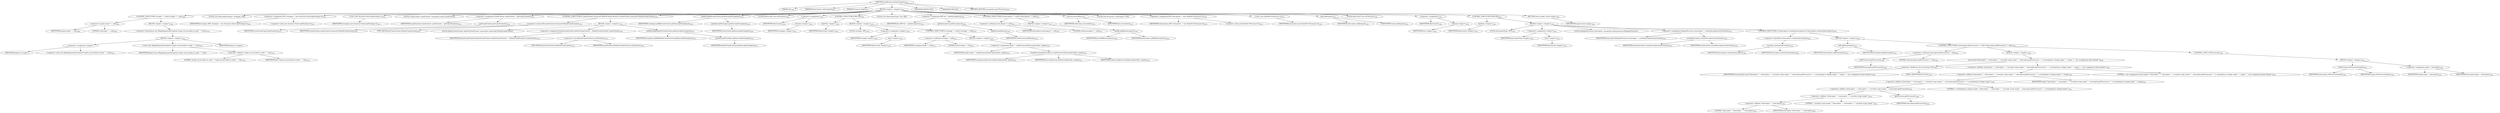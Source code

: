 digraph "wrapProcessorInInterceptors" {  
"3436" [label = <(METHOD,wrapProcessorInInterceptors)<SUB>1907</SUB>> ]
"512" [label = <(PARAM,this)<SUB>1907</SUB>> ]
"3437" [label = <(PARAM,RouteContext routeContext)<SUB>1907</SUB>> ]
"3438" [label = <(PARAM,Processor target)<SUB>1907</SUB>> ]
"3439" [label = <(BLOCK,&lt;empty&gt;,&lt;empty&gt;)<SUB>1907</SUB>> ]
"3440" [label = <(CONTROL_STRUCTURE,if (target == null),if (target == null))<SUB>1909</SUB>> ]
"3441" [label = <(&lt;operator&gt;.equals,target == null)<SUB>1909</SUB>> ]
"3442" [label = <(IDENTIFIER,target,target == null)<SUB>1909</SUB>> ]
"3443" [label = <(LITERAL,null,target == null)<SUB>1909</SUB>> ]
"3444" [label = <(BLOCK,&lt;empty&gt;,&lt;empty&gt;)<SUB>1909</SUB>> ]
"3445" [label = <(&lt;operator&gt;.throw,throw new IllegalArgumentException(&quot;target not provided on node: &quot; + this);)<SUB>1910</SUB>> ]
"3446" [label = <(BLOCK,&lt;empty&gt;,&lt;empty&gt;)<SUB>1910</SUB>> ]
"3447" [label = <(&lt;operator&gt;.assignment,&lt;empty&gt;)> ]
"3448" [label = <(IDENTIFIER,$obj114,&lt;empty&gt;)> ]
"3449" [label = <(&lt;operator&gt;.alloc,new IllegalArgumentException(&quot;target not provided on node: &quot; + this))<SUB>1910</SUB>> ]
"3450" [label = <(&lt;init&gt;,new IllegalArgumentException(&quot;target not provided on node: &quot; + this))<SUB>1910</SUB>> ]
"3451" [label = <(IDENTIFIER,$obj114,new IllegalArgumentException(&quot;target not provided on node: &quot; + this))> ]
"3452" [label = <(&lt;operator&gt;.addition,&quot;target not provided on node: &quot; + this)<SUB>1910</SUB>> ]
"3453" [label = <(LITERAL,&quot;target not provided on node: &quot;,&quot;target not provided on node: &quot; + this)<SUB>1910</SUB>> ]
"511" [label = <(IDENTIFIER,this,&quot;target not provided on node: &quot; + this)<SUB>1910</SUB>> ]
"3454" [label = <(IDENTIFIER,$obj114,&lt;empty&gt;)> ]
"514" [label = <(LOCAL,List&lt;InterceptStrategy&gt; strategies: ANY)> ]
"3455" [label = <(&lt;operator&gt;.assignment,ANY strategies = new ArrayList&lt;InterceptStrategy&gt;())<SUB>1913</SUB>> ]
"3456" [label = <(IDENTIFIER,strategies,ANY strategies = new ArrayList&lt;InterceptStrategy&gt;())<SUB>1913</SUB>> ]
"3457" [label = <(&lt;operator&gt;.alloc,new ArrayList&lt;InterceptStrategy&gt;())<SUB>1913</SUB>> ]
"3458" [label = <(&lt;init&gt;,new ArrayList&lt;InterceptStrategy&gt;())<SUB>1913</SUB>> ]
"513" [label = <(IDENTIFIER,strategies,new ArrayList&lt;InterceptStrategy&gt;())<SUB>1913</SUB>> ]
"3459" [label = <(LOCAL,CamelContext camelContext: org.apache.camel.CamelContext)> ]
"3460" [label = <(&lt;operator&gt;.assignment,CamelContext camelContext = getCamelContext())<SUB>1914</SUB>> ]
"3461" [label = <(IDENTIFIER,camelContext,CamelContext camelContext = getCamelContext())<SUB>1914</SUB>> ]
"3462" [label = <(getCamelContext,getCamelContext())<SUB>1914</SUB>> ]
"3463" [label = <(IDENTIFIER,routeContext,getCamelContext())<SUB>1914</SUB>> ]
"3464" [label = <(CONTROL_STRUCTURE,if (camelContext instanceof DefaultCamelContext),if (camelContext instanceof DefaultCamelContext))<SUB>1915</SUB>> ]
"3465" [label = <(&lt;operator&gt;.instanceOf,camelContext instanceof DefaultCamelContext)<SUB>1915</SUB>> ]
"3466" [label = <(IDENTIFIER,camelContext,camelContext instanceof DefaultCamelContext)<SUB>1915</SUB>> ]
"3467" [label = <(TYPE_REF,DefaultCamelContext,DefaultCamelContext)<SUB>1915</SUB>> ]
"3468" [label = <(BLOCK,&lt;empty&gt;,&lt;empty&gt;)<SUB>1915</SUB>> ]
"3469" [label = <(LOCAL,DefaultCamelContext defaultCamelContext: org.apache.camel.impl.DefaultCamelContext)> ]
"3470" [label = <(&lt;operator&gt;.assignment,DefaultCamelContext defaultCamelContext = (DefaultCamelContext) camelContext)<SUB>1916</SUB>> ]
"3471" [label = <(IDENTIFIER,defaultCamelContext,DefaultCamelContext defaultCamelContext = (DefaultCamelContext) camelContext)<SUB>1916</SUB>> ]
"3472" [label = <(&lt;operator&gt;.cast,(DefaultCamelContext) camelContext)<SUB>1916</SUB>> ]
"3473" [label = <(TYPE_REF,DefaultCamelContext,DefaultCamelContext)<SUB>1916</SUB>> ]
"3474" [label = <(IDENTIFIER,camelContext,(DefaultCamelContext) camelContext)<SUB>1916</SUB>> ]
"3475" [label = <(addAll,addAll(defaultCamelContext.getInterceptStrategies()))<SUB>1917</SUB>> ]
"3476" [label = <(IDENTIFIER,strategies,addAll(defaultCamelContext.getInterceptStrategies()))<SUB>1917</SUB>> ]
"3477" [label = <(getInterceptStrategies,getInterceptStrategies())<SUB>1917</SUB>> ]
"3478" [label = <(IDENTIFIER,defaultCamelContext,getInterceptStrategies())<SUB>1917</SUB>> ]
"3479" [label = <(addAll,addAll(routeContext.getInterceptStrategies()))<SUB>1919</SUB>> ]
"3480" [label = <(IDENTIFIER,strategies,addAll(routeContext.getInterceptStrategies()))<SUB>1919</SUB>> ]
"3481" [label = <(getInterceptStrategies,getInterceptStrategies())<SUB>1919</SUB>> ]
"3482" [label = <(IDENTIFIER,routeContext,getInterceptStrategies())<SUB>1919</SUB>> ]
"3483" [label = <(LOCAL,$iterLocal2: java.util.Iterator)<SUB>1920</SUB>> ]
"3484" [label = <(&lt;operator&gt;.assignment,)<SUB>1920</SUB>> ]
"3485" [label = <(IDENTIFIER,$iterLocal2,)<SUB>1920</SUB>> ]
"3486" [label = <(iterator,&lt;empty&gt;)<SUB>1920</SUB>> ]
"3487" [label = <(IDENTIFIER,strategies,&lt;empty&gt;)<SUB>1920</SUB>> ]
"3488" [label = <(CONTROL_STRUCTURE,FOR,FOR)<SUB>1920</SUB>> ]
"3489" [label = <(hasNext,&lt;empty&gt;)<SUB>1920</SUB>> ]
"3490" [label = <(IDENTIFIER,$iterLocal2,&lt;empty&gt;)<SUB>1920</SUB>> ]
"3491" [label = <(BLOCK,&lt;empty&gt;,&lt;empty&gt;)<SUB>1920</SUB>> ]
"3492" [label = <(LOCAL,strategy: ANY)<SUB>1920</SUB>> ]
"3493" [label = <(&lt;operator&gt;.assignment,&lt;empty&gt;)<SUB>1920</SUB>> ]
"3494" [label = <(IDENTIFIER,strategy,&lt;empty&gt;)<SUB>1920</SUB>> ]
"3495" [label = <(next,&lt;empty&gt;)<SUB>1920</SUB>> ]
"3496" [label = <(IDENTIFIER,$iterLocal2,&lt;empty&gt;)<SUB>1920</SUB>> ]
"3497" [label = <(CONTROL_STRUCTURE,if (strategy != null),if (strategy != null))<SUB>1921</SUB>> ]
"3498" [label = <(&lt;operator&gt;.notEquals,strategy != null)<SUB>1921</SUB>> ]
"3499" [label = <(IDENTIFIER,strategy,strategy != null)<SUB>1921</SUB>> ]
"3500" [label = <(LITERAL,null,strategy != null)<SUB>1921</SUB>> ]
"3501" [label = <(BLOCK,&lt;empty&gt;,&lt;empty&gt;)<SUB>1921</SUB>> ]
"3502" [label = <(&lt;operator&gt;.assignment,target = wrapProcessorInInterceptors(this, target))<SUB>1922</SUB>> ]
"3503" [label = <(IDENTIFIER,target,target = wrapProcessorInInterceptors(this, target))<SUB>1922</SUB>> ]
"3504" [label = <(wrapProcessorInInterceptors,wrapProcessorInInterceptors(this, target))<SUB>1922</SUB>> ]
"3505" [label = <(IDENTIFIER,strategy,wrapProcessorInInterceptors(this, target))<SUB>1922</SUB>> ]
"515" [label = <(IDENTIFIER,this,wrapProcessorInInterceptors(this, target))<SUB>1922</SUB>> ]
"3506" [label = <(IDENTIFIER,target,wrapProcessorInInterceptors(this, target))<SUB>1922</SUB>> ]
"3507" [label = <(LOCAL,List&lt;InterceptorType&gt; list: ANY)> ]
"3508" [label = <(&lt;operator&gt;.assignment,ANY list = getInterceptors())<SUB>1926</SUB>> ]
"3509" [label = <(IDENTIFIER,list,ANY list = getInterceptors())<SUB>1926</SUB>> ]
"3510" [label = <(getInterceptors,getInterceptors())<SUB>1926</SUB>> ]
"3511" [label = <(getRoute,getRoute())<SUB>1926</SUB>> ]
"3512" [label = <(IDENTIFIER,routeContext,getRoute())<SUB>1926</SUB>> ]
"3513" [label = <(CONTROL_STRUCTURE,if (interceptors != null),if (interceptors != null))<SUB>1927</SUB>> ]
"3514" [label = <(&lt;operator&gt;.notEquals,interceptors != null)<SUB>1927</SUB>> ]
"3515" [label = <(IDENTIFIER,interceptors,interceptors != null)<SUB>1927</SUB>> ]
"3516" [label = <(LITERAL,null,interceptors != null)<SUB>1927</SUB>> ]
"3517" [label = <(BLOCK,&lt;empty&gt;,&lt;empty&gt;)<SUB>1927</SUB>> ]
"3518" [label = <(addAll,addAll(interceptors))<SUB>1928</SUB>> ]
"3519" [label = <(IDENTIFIER,list,addAll(interceptors))<SUB>1928</SUB>> ]
"3520" [label = <(IDENTIFIER,interceptors,addAll(interceptors))<SUB>1928</SUB>> ]
"3521" [label = <(reverse,reverse(list))<SUB>1931</SUB>> ]
"3522" [label = <(IDENTIFIER,Collections,reverse(list))<SUB>1931</SUB>> ]
"3523" [label = <(IDENTIFIER,list,reverse(list))<SUB>1931</SUB>> ]
"517" [label = <(LOCAL,Set&lt;Processor&gt; interceptors: ANY)> ]
"3524" [label = <(&lt;operator&gt;.assignment,ANY interceptors = new HashSet&lt;Processor&gt;())<SUB>1932</SUB>> ]
"3525" [label = <(IDENTIFIER,interceptors,ANY interceptors = new HashSet&lt;Processor&gt;())<SUB>1932</SUB>> ]
"3526" [label = <(&lt;operator&gt;.alloc,new HashSet&lt;Processor&gt;())<SUB>1932</SUB>> ]
"3527" [label = <(&lt;init&gt;,new HashSet&lt;Processor&gt;())<SUB>1932</SUB>> ]
"516" [label = <(IDENTIFIER,interceptors,new HashSet&lt;Processor&gt;())<SUB>1932</SUB>> ]
"3528" [label = <(add,add(target))<SUB>1933</SUB>> ]
"3529" [label = <(IDENTIFIER,interceptors,add(target))<SUB>1933</SUB>> ]
"3530" [label = <(IDENTIFIER,target,add(target))<SUB>1933</SUB>> ]
"3531" [label = <(LOCAL,$iterLocal3: java.util.Iterator)<SUB>1934</SUB>> ]
"3532" [label = <(&lt;operator&gt;.assignment,)<SUB>1934</SUB>> ]
"3533" [label = <(IDENTIFIER,$iterLocal3,)<SUB>1934</SUB>> ]
"3534" [label = <(iterator,&lt;empty&gt;)<SUB>1934</SUB>> ]
"3535" [label = <(IDENTIFIER,list,&lt;empty&gt;)<SUB>1934</SUB>> ]
"3536" [label = <(CONTROL_STRUCTURE,FOR,FOR)<SUB>1934</SUB>> ]
"3537" [label = <(hasNext,&lt;empty&gt;)<SUB>1934</SUB>> ]
"3538" [label = <(IDENTIFIER,$iterLocal3,&lt;empty&gt;)<SUB>1934</SUB>> ]
"3539" [label = <(BLOCK,&lt;empty&gt;,&lt;empty&gt;)<SUB>1934</SUB>> ]
"3540" [label = <(LOCAL,interceptorType: ANY)<SUB>1934</SUB>> ]
"3541" [label = <(&lt;operator&gt;.assignment,&lt;empty&gt;)<SUB>1934</SUB>> ]
"3542" [label = <(IDENTIFIER,interceptorType,&lt;empty&gt;)<SUB>1934</SUB>> ]
"3543" [label = <(next,&lt;empty&gt;)<SUB>1934</SUB>> ]
"3544" [label = <(IDENTIFIER,$iterLocal3,&lt;empty&gt;)<SUB>1934</SUB>> ]
"3545" [label = <(LOCAL,DelegateProcessor interceptor: org.apache.camel.processor.DelegateProcessor)> ]
"3546" [label = <(&lt;operator&gt;.assignment,DelegateProcessor interceptor = createInterceptor(routeContext))<SUB>1935</SUB>> ]
"3547" [label = <(IDENTIFIER,interceptor,DelegateProcessor interceptor = createInterceptor(routeContext))<SUB>1935</SUB>> ]
"3548" [label = <(createInterceptor,createInterceptor(routeContext))<SUB>1935</SUB>> ]
"3549" [label = <(IDENTIFIER,interceptorType,createInterceptor(routeContext))<SUB>1935</SUB>> ]
"3550" [label = <(IDENTIFIER,routeContext,createInterceptor(routeContext))<SUB>1935</SUB>> ]
"3551" [label = <(CONTROL_STRUCTURE,if (!interceptors.contains(interceptor)),if (!interceptors.contains(interceptor)))<SUB>1936</SUB>> ]
"3552" [label = <(&lt;operator&gt;.logicalNot,!interceptors.contains(interceptor))<SUB>1936</SUB>> ]
"3553" [label = <(contains,contains(interceptor))<SUB>1936</SUB>> ]
"3554" [label = <(IDENTIFIER,interceptors,contains(interceptor))<SUB>1936</SUB>> ]
"3555" [label = <(IDENTIFIER,interceptor,contains(interceptor))<SUB>1936</SUB>> ]
"3556" [label = <(BLOCK,&lt;empty&gt;,&lt;empty&gt;)<SUB>1936</SUB>> ]
"3557" [label = <(add,add(interceptor))<SUB>1937</SUB>> ]
"3558" [label = <(IDENTIFIER,interceptors,add(interceptor))<SUB>1937</SUB>> ]
"3559" [label = <(IDENTIFIER,interceptor,add(interceptor))<SUB>1937</SUB>> ]
"3560" [label = <(CONTROL_STRUCTURE,if (interceptor.getProcessor() != null),if (interceptor.getProcessor() != null))<SUB>1938</SUB>> ]
"3561" [label = <(&lt;operator&gt;.notEquals,interceptor.getProcessor() != null)<SUB>1938</SUB>> ]
"3562" [label = <(getProcessor,getProcessor())<SUB>1938</SUB>> ]
"3563" [label = <(IDENTIFIER,interceptor,getProcessor())<SUB>1938</SUB>> ]
"3564" [label = <(LITERAL,null,interceptor.getProcessor() != null)<SUB>1938</SUB>> ]
"3565" [label = <(BLOCK,&lt;empty&gt;,&lt;empty&gt;)<SUB>1938</SUB>> ]
"3566" [label = <(warn,warn(&quot;Interceptor &quot; + interceptor + &quot; currently wraps target &quot; + interceptor.getProcessor() + &quot; is attempting to change target &quot; + target + &quot; new wrapping has been denied.&quot;))<SUB>1939</SUB>> ]
"3567" [label = <(&lt;operator&gt;.fieldAccess,ProcessorType.LOG)<SUB>1939</SUB>> ]
"3568" [label = <(IDENTIFIER,ProcessorType,warn(&quot;Interceptor &quot; + interceptor + &quot; currently wraps target &quot; + interceptor.getProcessor() + &quot; is attempting to change target &quot; + target + &quot; new wrapping has been denied.&quot;))<SUB>1939</SUB>> ]
"3569" [label = <(FIELD_IDENTIFIER,LOG,LOG)<SUB>1939</SUB>> ]
"3570" [label = <(&lt;operator&gt;.addition,&quot;Interceptor &quot; + interceptor + &quot; currently wraps target &quot; + interceptor.getProcessor() + &quot; is attempting to change target &quot; + target + &quot; new wrapping has been denied.&quot;)<SUB>1939</SUB>> ]
"3571" [label = <(&lt;operator&gt;.addition,&quot;Interceptor &quot; + interceptor + &quot; currently wraps target &quot; + interceptor.getProcessor() + &quot; is attempting to change target &quot; + target)<SUB>1939</SUB>> ]
"3572" [label = <(&lt;operator&gt;.addition,&quot;Interceptor &quot; + interceptor + &quot; currently wraps target &quot; + interceptor.getProcessor() + &quot; is attempting to change target &quot;)<SUB>1939</SUB>> ]
"3573" [label = <(&lt;operator&gt;.addition,&quot;Interceptor &quot; + interceptor + &quot; currently wraps target &quot; + interceptor.getProcessor())<SUB>1939</SUB>> ]
"3574" [label = <(&lt;operator&gt;.addition,&quot;Interceptor &quot; + interceptor + &quot; currently wraps target &quot;)<SUB>1939</SUB>> ]
"3575" [label = <(&lt;operator&gt;.addition,&quot;Interceptor &quot; + interceptor)<SUB>1939</SUB>> ]
"3576" [label = <(LITERAL,&quot;Interceptor &quot;,&quot;Interceptor &quot; + interceptor)<SUB>1939</SUB>> ]
"3577" [label = <(IDENTIFIER,interceptor,&quot;Interceptor &quot; + interceptor)<SUB>1939</SUB>> ]
"3578" [label = <(LITERAL,&quot; currently wraps target &quot;,&quot;Interceptor &quot; + interceptor + &quot; currently wraps target &quot;)<SUB>1939</SUB>> ]
"3579" [label = <(getProcessor,getProcessor())<SUB>1940</SUB>> ]
"3580" [label = <(IDENTIFIER,interceptor,getProcessor())<SUB>1940</SUB>> ]
"3581" [label = <(LITERAL,&quot; is attempting to change target &quot;,&quot;Interceptor &quot; + interceptor + &quot; currently wraps target &quot; + interceptor.getProcessor() + &quot; is attempting to change target &quot;)<SUB>1941</SUB>> ]
"3582" [label = <(IDENTIFIER,target,&quot;Interceptor &quot; + interceptor + &quot; currently wraps target &quot; + interceptor.getProcessor() + &quot; is attempting to change target &quot; + target)<SUB>1941</SUB>> ]
"3583" [label = <(LITERAL,&quot; new wrapping has been denied.&quot;,&quot;Interceptor &quot; + interceptor + &quot; currently wraps target &quot; + interceptor.getProcessor() + &quot; is attempting to change target &quot; + target + &quot; new wrapping has been denied.&quot;)<SUB>1942</SUB>> ]
"3584" [label = <(CONTROL_STRUCTURE,else,else)<SUB>1943</SUB>> ]
"3585" [label = <(BLOCK,&lt;empty&gt;,&lt;empty&gt;)<SUB>1943</SUB>> ]
"3586" [label = <(setProcessor,setProcessor(target))<SUB>1944</SUB>> ]
"3587" [label = <(IDENTIFIER,interceptor,setProcessor(target))<SUB>1944</SUB>> ]
"3588" [label = <(IDENTIFIER,target,setProcessor(target))<SUB>1944</SUB>> ]
"3589" [label = <(&lt;operator&gt;.assignment,target = interceptor)<SUB>1945</SUB>> ]
"3590" [label = <(IDENTIFIER,target,target = interceptor)<SUB>1945</SUB>> ]
"3591" [label = <(IDENTIFIER,interceptor,target = interceptor)<SUB>1945</SUB>> ]
"3592" [label = <(RETURN,return target;,return target;)<SUB>1949</SUB>> ]
"3593" [label = <(IDENTIFIER,target,return target;)<SUB>1949</SUB>> ]
"3594" [label = <(MODIFIER,PROTECTED)> ]
"3595" [label = <(MODIFIER,VIRTUAL)> ]
"3596" [label = <(METHOD_RETURN,org.apache.camel.Processor)<SUB>1907</SUB>> ]
  "3436" -> "512" 
  "3436" -> "3437" 
  "3436" -> "3438" 
  "3436" -> "3439" 
  "3436" -> "3594" 
  "3436" -> "3595" 
  "3436" -> "3596" 
  "3439" -> "3440" 
  "3439" -> "514" 
  "3439" -> "3455" 
  "3439" -> "3458" 
  "3439" -> "3459" 
  "3439" -> "3460" 
  "3439" -> "3464" 
  "3439" -> "3479" 
  "3439" -> "3483" 
  "3439" -> "3484" 
  "3439" -> "3488" 
  "3439" -> "3507" 
  "3439" -> "3508" 
  "3439" -> "3513" 
  "3439" -> "3521" 
  "3439" -> "517" 
  "3439" -> "3524" 
  "3439" -> "3527" 
  "3439" -> "3528" 
  "3439" -> "3531" 
  "3439" -> "3532" 
  "3439" -> "3536" 
  "3439" -> "3592" 
  "3440" -> "3441" 
  "3440" -> "3444" 
  "3441" -> "3442" 
  "3441" -> "3443" 
  "3444" -> "3445" 
  "3445" -> "3446" 
  "3446" -> "3447" 
  "3446" -> "3450" 
  "3446" -> "3454" 
  "3447" -> "3448" 
  "3447" -> "3449" 
  "3450" -> "3451" 
  "3450" -> "3452" 
  "3452" -> "3453" 
  "3452" -> "511" 
  "3455" -> "3456" 
  "3455" -> "3457" 
  "3458" -> "513" 
  "3460" -> "3461" 
  "3460" -> "3462" 
  "3462" -> "3463" 
  "3464" -> "3465" 
  "3464" -> "3468" 
  "3465" -> "3466" 
  "3465" -> "3467" 
  "3468" -> "3469" 
  "3468" -> "3470" 
  "3468" -> "3475" 
  "3470" -> "3471" 
  "3470" -> "3472" 
  "3472" -> "3473" 
  "3472" -> "3474" 
  "3475" -> "3476" 
  "3475" -> "3477" 
  "3477" -> "3478" 
  "3479" -> "3480" 
  "3479" -> "3481" 
  "3481" -> "3482" 
  "3484" -> "3485" 
  "3484" -> "3486" 
  "3486" -> "3487" 
  "3488" -> "3489" 
  "3488" -> "3491" 
  "3489" -> "3490" 
  "3491" -> "3492" 
  "3491" -> "3493" 
  "3491" -> "3497" 
  "3493" -> "3494" 
  "3493" -> "3495" 
  "3495" -> "3496" 
  "3497" -> "3498" 
  "3497" -> "3501" 
  "3498" -> "3499" 
  "3498" -> "3500" 
  "3501" -> "3502" 
  "3502" -> "3503" 
  "3502" -> "3504" 
  "3504" -> "3505" 
  "3504" -> "515" 
  "3504" -> "3506" 
  "3508" -> "3509" 
  "3508" -> "3510" 
  "3510" -> "3511" 
  "3511" -> "3512" 
  "3513" -> "3514" 
  "3513" -> "3517" 
  "3514" -> "3515" 
  "3514" -> "3516" 
  "3517" -> "3518" 
  "3518" -> "3519" 
  "3518" -> "3520" 
  "3521" -> "3522" 
  "3521" -> "3523" 
  "3524" -> "3525" 
  "3524" -> "3526" 
  "3527" -> "516" 
  "3528" -> "3529" 
  "3528" -> "3530" 
  "3532" -> "3533" 
  "3532" -> "3534" 
  "3534" -> "3535" 
  "3536" -> "3537" 
  "3536" -> "3539" 
  "3537" -> "3538" 
  "3539" -> "3540" 
  "3539" -> "3541" 
  "3539" -> "3545" 
  "3539" -> "3546" 
  "3539" -> "3551" 
  "3541" -> "3542" 
  "3541" -> "3543" 
  "3543" -> "3544" 
  "3546" -> "3547" 
  "3546" -> "3548" 
  "3548" -> "3549" 
  "3548" -> "3550" 
  "3551" -> "3552" 
  "3551" -> "3556" 
  "3552" -> "3553" 
  "3553" -> "3554" 
  "3553" -> "3555" 
  "3556" -> "3557" 
  "3556" -> "3560" 
  "3557" -> "3558" 
  "3557" -> "3559" 
  "3560" -> "3561" 
  "3560" -> "3565" 
  "3560" -> "3584" 
  "3561" -> "3562" 
  "3561" -> "3564" 
  "3562" -> "3563" 
  "3565" -> "3566" 
  "3566" -> "3567" 
  "3566" -> "3570" 
  "3567" -> "3568" 
  "3567" -> "3569" 
  "3570" -> "3571" 
  "3570" -> "3583" 
  "3571" -> "3572" 
  "3571" -> "3582" 
  "3572" -> "3573" 
  "3572" -> "3581" 
  "3573" -> "3574" 
  "3573" -> "3579" 
  "3574" -> "3575" 
  "3574" -> "3578" 
  "3575" -> "3576" 
  "3575" -> "3577" 
  "3579" -> "3580" 
  "3584" -> "3585" 
  "3585" -> "3586" 
  "3585" -> "3589" 
  "3586" -> "3587" 
  "3586" -> "3588" 
  "3589" -> "3590" 
  "3589" -> "3591" 
  "3592" -> "3593" 
}
